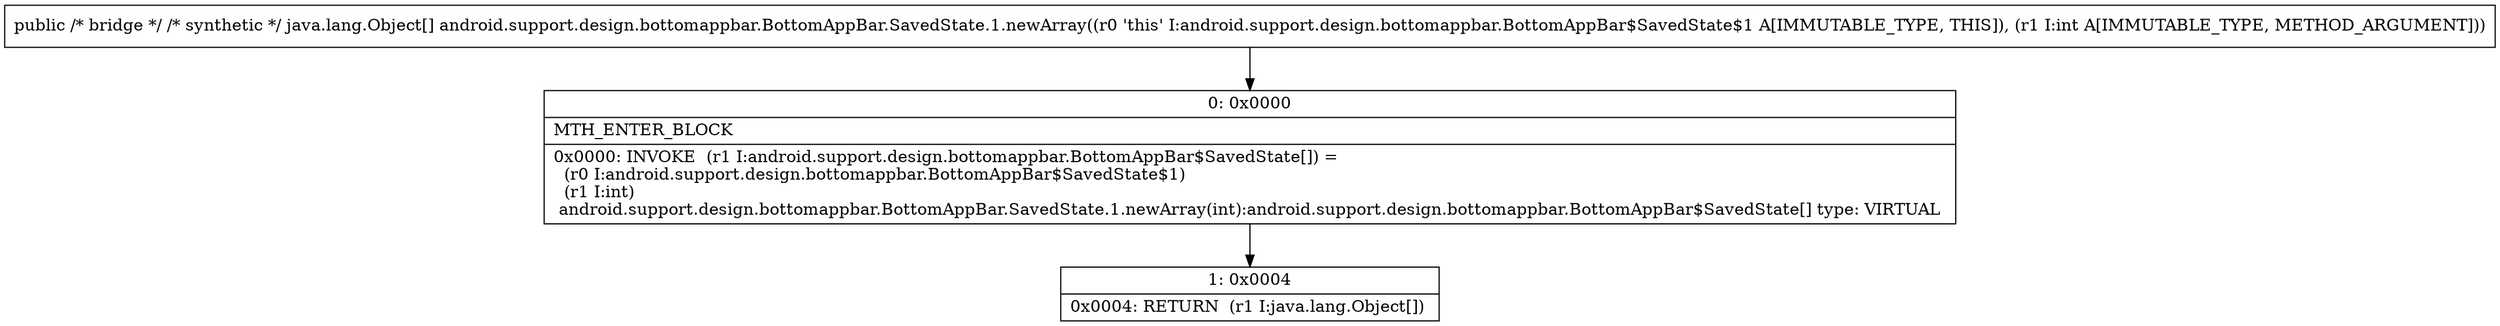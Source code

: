 digraph "CFG forandroid.support.design.bottomappbar.BottomAppBar.SavedState.1.newArray(I)[Ljava\/lang\/Object;" {
Node_0 [shape=record,label="{0\:\ 0x0000|MTH_ENTER_BLOCK\l|0x0000: INVOKE  (r1 I:android.support.design.bottomappbar.BottomAppBar$SavedState[]) = \l  (r0 I:android.support.design.bottomappbar.BottomAppBar$SavedState$1)\l  (r1 I:int)\l android.support.design.bottomappbar.BottomAppBar.SavedState.1.newArray(int):android.support.design.bottomappbar.BottomAppBar$SavedState[] type: VIRTUAL \l}"];
Node_1 [shape=record,label="{1\:\ 0x0004|0x0004: RETURN  (r1 I:java.lang.Object[]) \l}"];
MethodNode[shape=record,label="{public \/* bridge *\/ \/* synthetic *\/ java.lang.Object[] android.support.design.bottomappbar.BottomAppBar.SavedState.1.newArray((r0 'this' I:android.support.design.bottomappbar.BottomAppBar$SavedState$1 A[IMMUTABLE_TYPE, THIS]), (r1 I:int A[IMMUTABLE_TYPE, METHOD_ARGUMENT])) }"];
MethodNode -> Node_0;
Node_0 -> Node_1;
}

